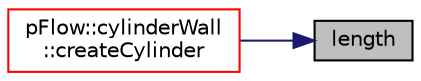 digraph "length"
{
 // LATEX_PDF_SIZE
  edge [fontname="Helvetica",fontsize="10",labelfontname="Helvetica",labelfontsize="10"];
  node [fontname="Helvetica",fontsize="10",shape=record];
  rankdir="RL";
  Node1 [label="length",height=0.2,width=0.4,color="black", fillcolor="grey75", style="filled", fontcolor="black",tooltip=" "];
  Node1 -> Node2 [dir="back",color="midnightblue",fontsize="10",style="solid",fontname="Helvetica"];
  Node2 [label="pFlow::cylinderWall\l::createCylinder",height=0.2,width=0.4,color="red", fillcolor="white", style="filled",URL="$classpFlow_1_1cylinderWall.html#a9b3466f78d2e5f857c033324c8e311a6",tooltip=" "];
}
